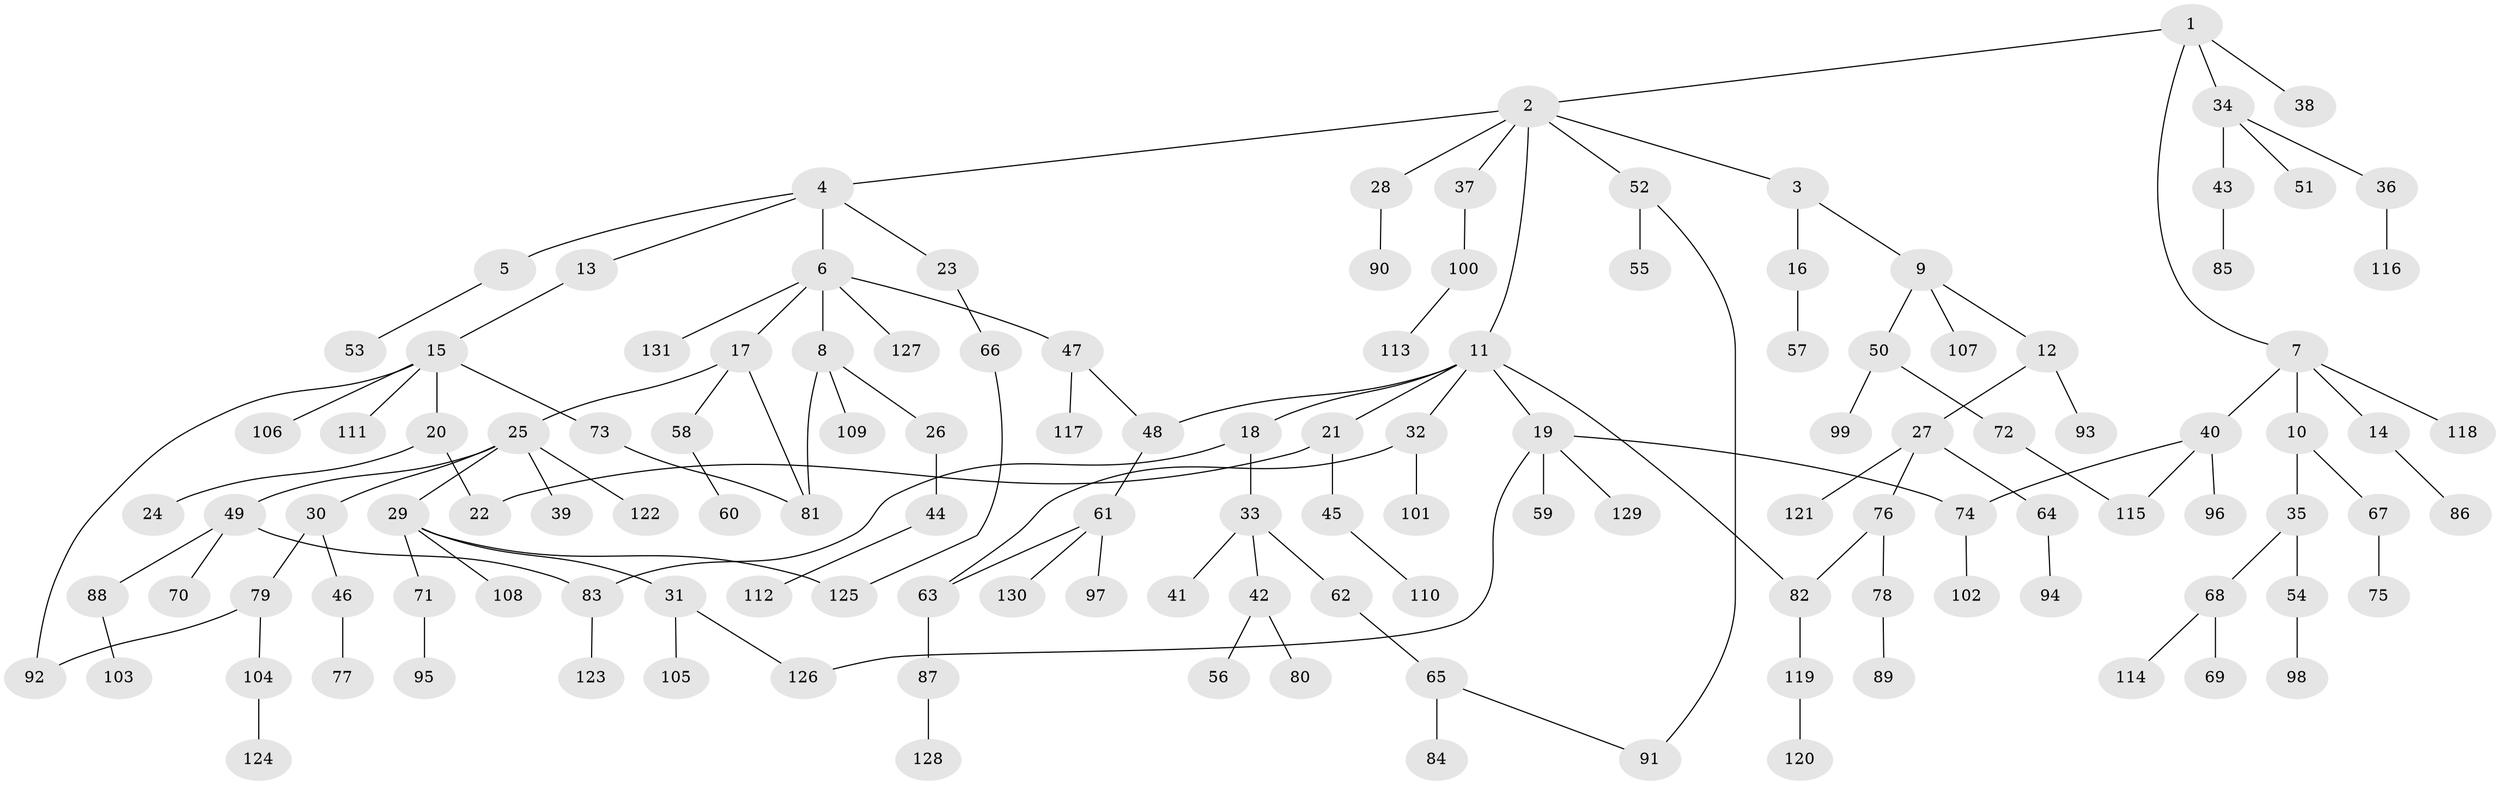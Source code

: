 // coarse degree distribution, {6: 0.022988505747126436, 10: 0.011494252873563218, 3: 0.1724137931034483, 2: 0.19540229885057472, 5: 0.04597701149425287, 7: 0.011494252873563218, 4: 0.034482758620689655, 8: 0.022988505747126436, 1: 0.4827586206896552}
// Generated by graph-tools (version 1.1) at 2025/41/03/06/25 10:41:29]
// undirected, 131 vertices, 143 edges
graph export_dot {
graph [start="1"]
  node [color=gray90,style=filled];
  1;
  2;
  3;
  4;
  5;
  6;
  7;
  8;
  9;
  10;
  11;
  12;
  13;
  14;
  15;
  16;
  17;
  18;
  19;
  20;
  21;
  22;
  23;
  24;
  25;
  26;
  27;
  28;
  29;
  30;
  31;
  32;
  33;
  34;
  35;
  36;
  37;
  38;
  39;
  40;
  41;
  42;
  43;
  44;
  45;
  46;
  47;
  48;
  49;
  50;
  51;
  52;
  53;
  54;
  55;
  56;
  57;
  58;
  59;
  60;
  61;
  62;
  63;
  64;
  65;
  66;
  67;
  68;
  69;
  70;
  71;
  72;
  73;
  74;
  75;
  76;
  77;
  78;
  79;
  80;
  81;
  82;
  83;
  84;
  85;
  86;
  87;
  88;
  89;
  90;
  91;
  92;
  93;
  94;
  95;
  96;
  97;
  98;
  99;
  100;
  101;
  102;
  103;
  104;
  105;
  106;
  107;
  108;
  109;
  110;
  111;
  112;
  113;
  114;
  115;
  116;
  117;
  118;
  119;
  120;
  121;
  122;
  123;
  124;
  125;
  126;
  127;
  128;
  129;
  130;
  131;
  1 -- 2;
  1 -- 7;
  1 -- 34;
  1 -- 38;
  2 -- 3;
  2 -- 4;
  2 -- 11;
  2 -- 28;
  2 -- 37;
  2 -- 52;
  3 -- 9;
  3 -- 16;
  4 -- 5;
  4 -- 6;
  4 -- 13;
  4 -- 23;
  5 -- 53;
  6 -- 8;
  6 -- 17;
  6 -- 47;
  6 -- 127;
  6 -- 131;
  7 -- 10;
  7 -- 14;
  7 -- 40;
  7 -- 118;
  8 -- 26;
  8 -- 81;
  8 -- 109;
  9 -- 12;
  9 -- 50;
  9 -- 107;
  10 -- 35;
  10 -- 67;
  11 -- 18;
  11 -- 19;
  11 -- 21;
  11 -- 32;
  11 -- 82;
  11 -- 48;
  12 -- 27;
  12 -- 93;
  13 -- 15;
  14 -- 86;
  15 -- 20;
  15 -- 73;
  15 -- 106;
  15 -- 111;
  15 -- 92;
  16 -- 57;
  17 -- 25;
  17 -- 58;
  17 -- 81;
  18 -- 33;
  18 -- 83;
  19 -- 59;
  19 -- 74;
  19 -- 126;
  19 -- 129;
  20 -- 24;
  20 -- 22;
  21 -- 22;
  21 -- 45;
  23 -- 66;
  25 -- 29;
  25 -- 30;
  25 -- 39;
  25 -- 49;
  25 -- 122;
  26 -- 44;
  27 -- 64;
  27 -- 76;
  27 -- 121;
  28 -- 90;
  29 -- 31;
  29 -- 71;
  29 -- 108;
  29 -- 125;
  30 -- 46;
  30 -- 79;
  31 -- 105;
  31 -- 126;
  32 -- 63;
  32 -- 101;
  33 -- 41;
  33 -- 42;
  33 -- 62;
  34 -- 36;
  34 -- 43;
  34 -- 51;
  35 -- 54;
  35 -- 68;
  36 -- 116;
  37 -- 100;
  40 -- 96;
  40 -- 115;
  40 -- 74;
  42 -- 56;
  42 -- 80;
  43 -- 85;
  44 -- 112;
  45 -- 110;
  46 -- 77;
  47 -- 48;
  47 -- 117;
  48 -- 61;
  49 -- 70;
  49 -- 88;
  49 -- 83;
  50 -- 72;
  50 -- 99;
  52 -- 55;
  52 -- 91;
  54 -- 98;
  58 -- 60;
  61 -- 97;
  61 -- 130;
  61 -- 63;
  62 -- 65;
  63 -- 87;
  64 -- 94;
  65 -- 84;
  65 -- 91;
  66 -- 125;
  67 -- 75;
  68 -- 69;
  68 -- 114;
  71 -- 95;
  72 -- 115;
  73 -- 81;
  74 -- 102;
  76 -- 78;
  76 -- 82;
  78 -- 89;
  79 -- 92;
  79 -- 104;
  82 -- 119;
  83 -- 123;
  87 -- 128;
  88 -- 103;
  100 -- 113;
  104 -- 124;
  119 -- 120;
}
